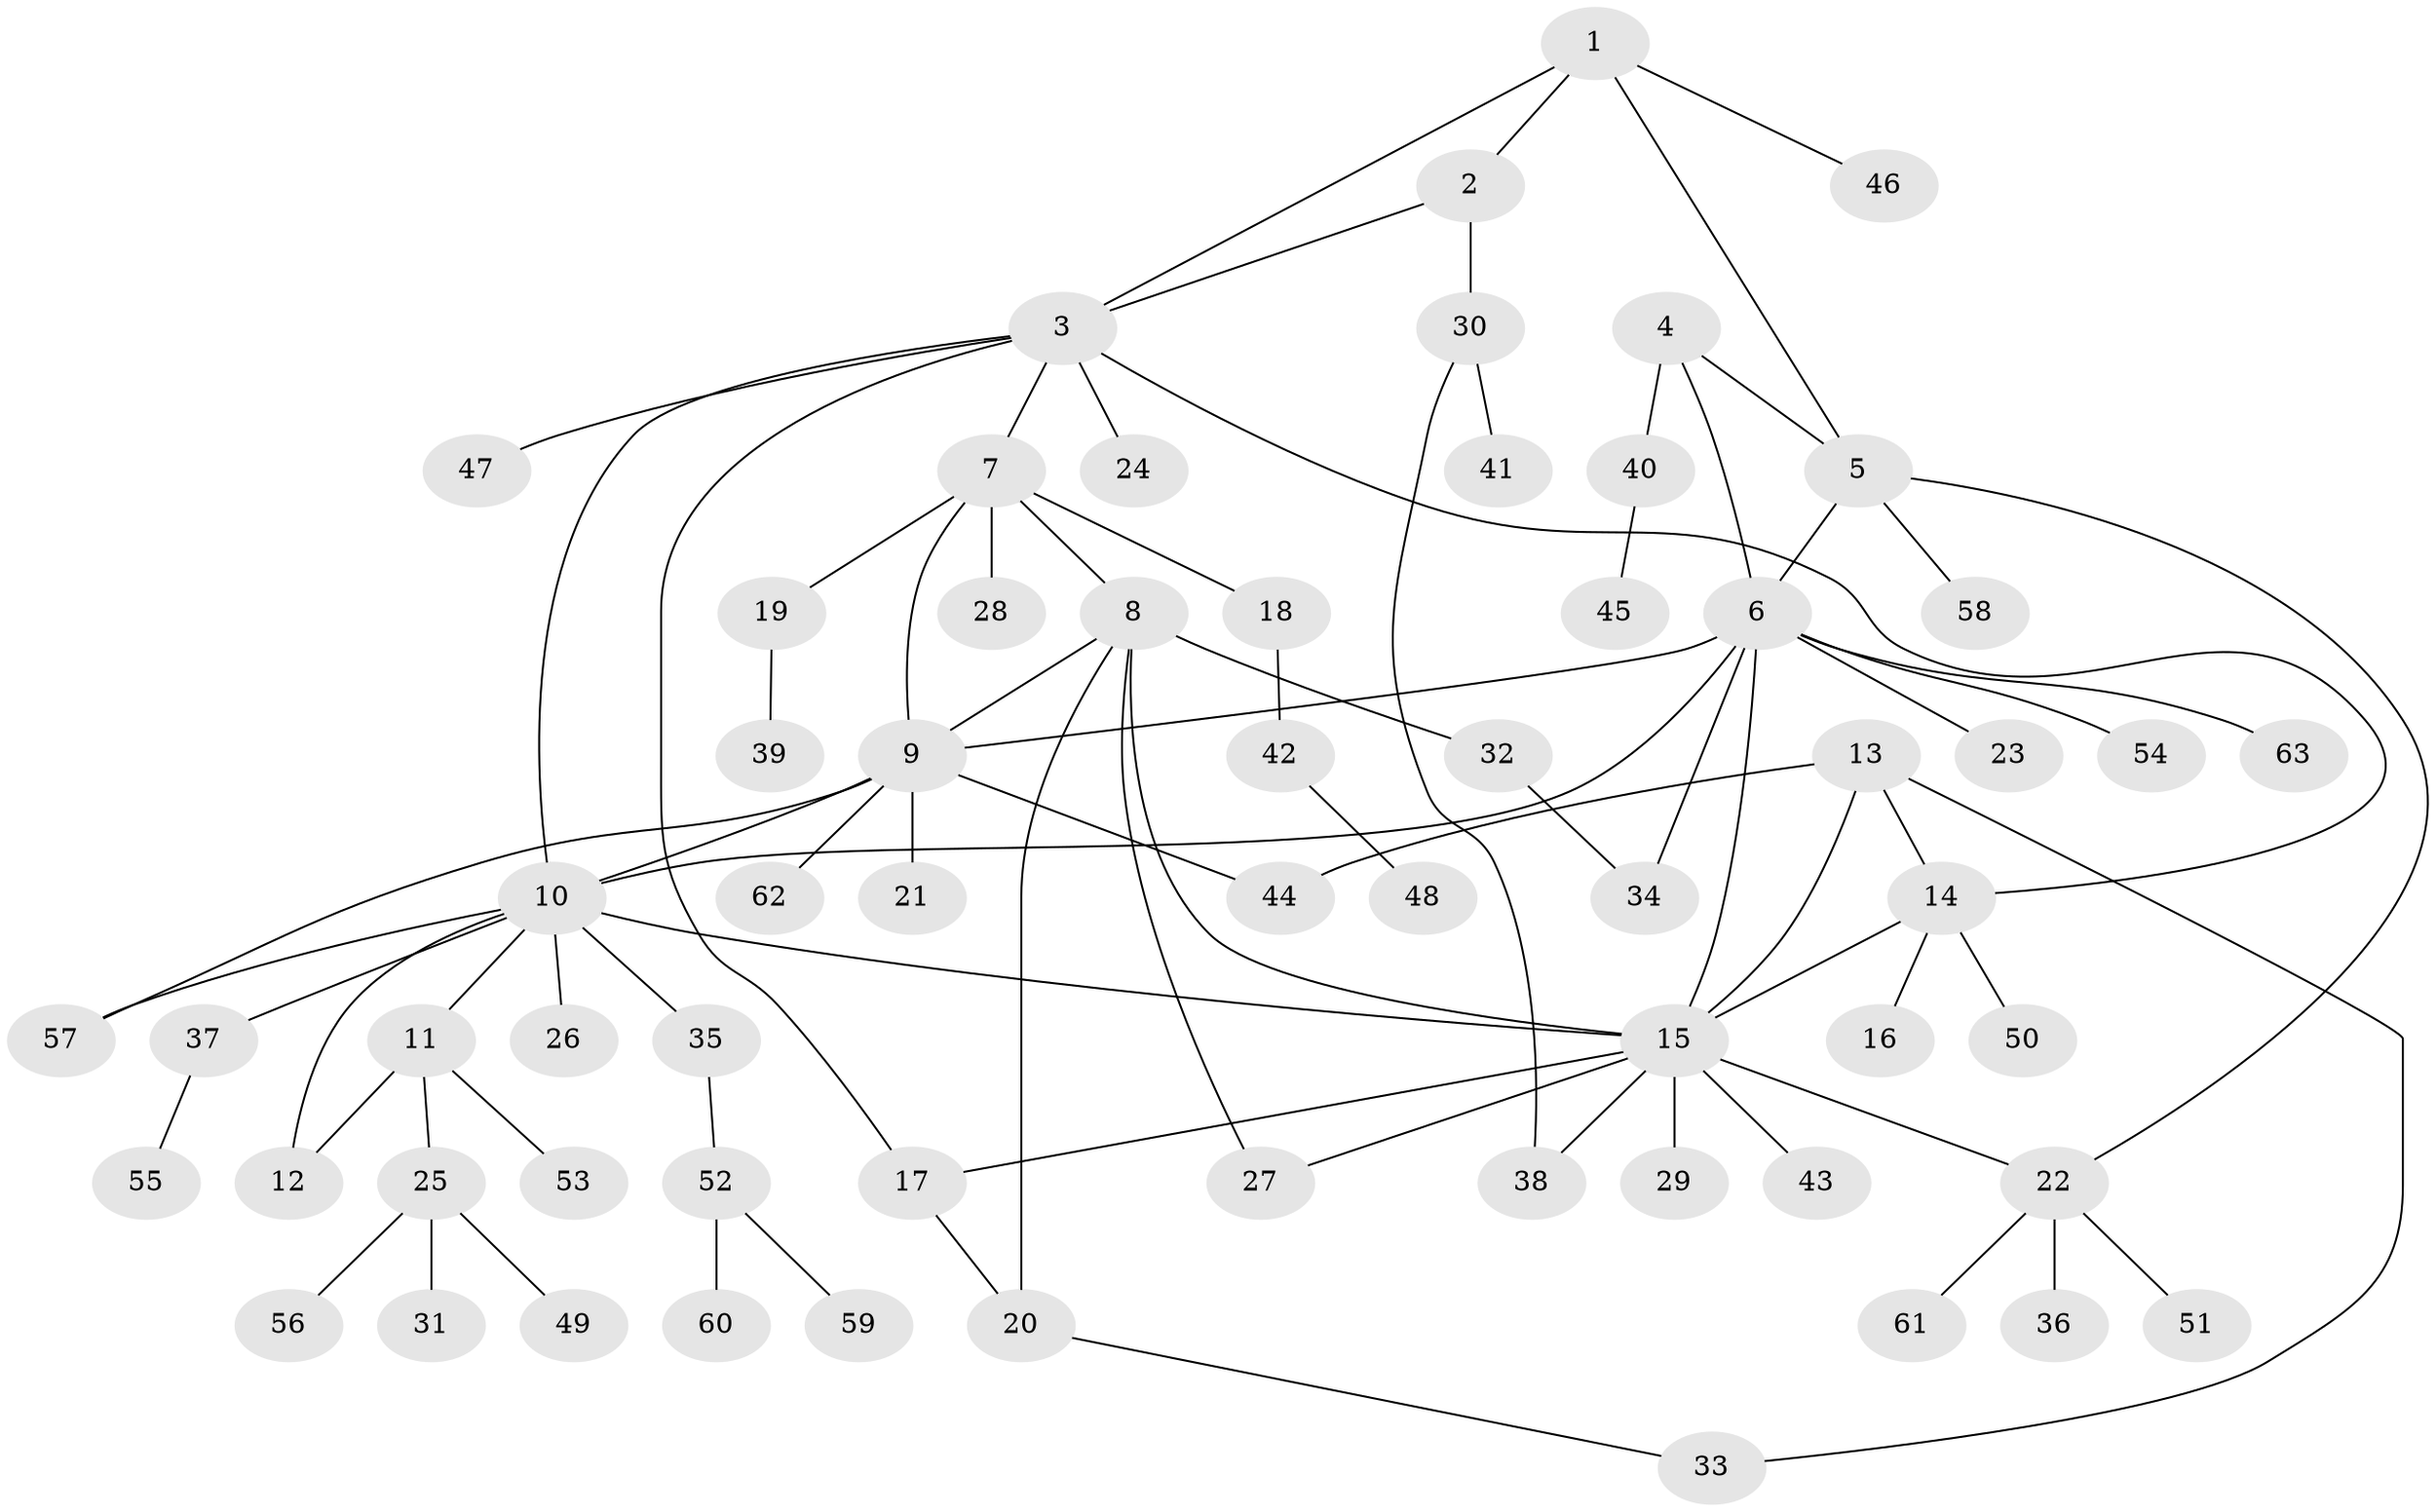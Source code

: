 // coarse degree distribution, {4: 0.02127659574468085, 6: 0.0851063829787234, 3: 0.10638297872340426, 7: 0.02127659574468085, 15: 0.02127659574468085, 8: 0.02127659574468085, 10: 0.02127659574468085, 1: 0.574468085106383, 2: 0.1276595744680851}
// Generated by graph-tools (version 1.1) at 2025/24/03/03/25 07:24:10]
// undirected, 63 vertices, 82 edges
graph export_dot {
graph [start="1"]
  node [color=gray90,style=filled];
  1;
  2;
  3;
  4;
  5;
  6;
  7;
  8;
  9;
  10;
  11;
  12;
  13;
  14;
  15;
  16;
  17;
  18;
  19;
  20;
  21;
  22;
  23;
  24;
  25;
  26;
  27;
  28;
  29;
  30;
  31;
  32;
  33;
  34;
  35;
  36;
  37;
  38;
  39;
  40;
  41;
  42;
  43;
  44;
  45;
  46;
  47;
  48;
  49;
  50;
  51;
  52;
  53;
  54;
  55;
  56;
  57;
  58;
  59;
  60;
  61;
  62;
  63;
  1 -- 2;
  1 -- 3;
  1 -- 5;
  1 -- 46;
  2 -- 3;
  2 -- 30;
  3 -- 7;
  3 -- 10;
  3 -- 14;
  3 -- 17;
  3 -- 24;
  3 -- 47;
  4 -- 5;
  4 -- 6;
  4 -- 40;
  5 -- 6;
  5 -- 22;
  5 -- 58;
  6 -- 9;
  6 -- 10;
  6 -- 15;
  6 -- 23;
  6 -- 34;
  6 -- 54;
  6 -- 63;
  7 -- 8;
  7 -- 9;
  7 -- 18;
  7 -- 19;
  7 -- 28;
  8 -- 9;
  8 -- 15;
  8 -- 20;
  8 -- 27;
  8 -- 32;
  9 -- 10;
  9 -- 21;
  9 -- 44;
  9 -- 57;
  9 -- 62;
  10 -- 11;
  10 -- 12;
  10 -- 15;
  10 -- 26;
  10 -- 35;
  10 -- 37;
  10 -- 57;
  11 -- 12;
  11 -- 25;
  11 -- 53;
  13 -- 14;
  13 -- 15;
  13 -- 33;
  13 -- 44;
  14 -- 15;
  14 -- 16;
  14 -- 50;
  15 -- 17;
  15 -- 22;
  15 -- 27;
  15 -- 29;
  15 -- 38;
  15 -- 43;
  17 -- 20;
  18 -- 42;
  19 -- 39;
  20 -- 33;
  22 -- 36;
  22 -- 51;
  22 -- 61;
  25 -- 31;
  25 -- 49;
  25 -- 56;
  30 -- 38;
  30 -- 41;
  32 -- 34;
  35 -- 52;
  37 -- 55;
  40 -- 45;
  42 -- 48;
  52 -- 59;
  52 -- 60;
}
